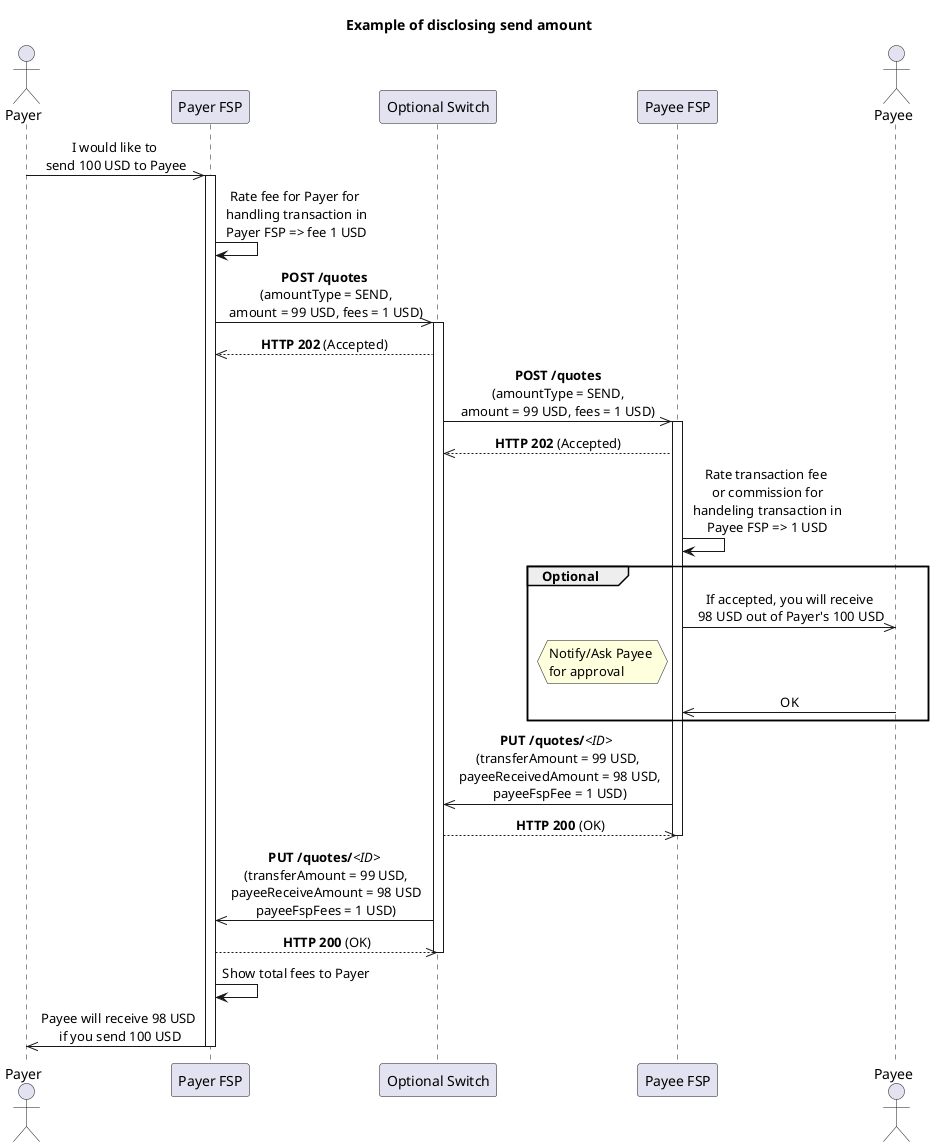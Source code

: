 /'*****
 License
 --------------
 Copyright © 2017 Bill & Melinda Gates Foundation
 The Mojaloop files are made available by the Bill & Melinda Gates Foundation under the Apache License, Version 2.0 (the "License") and you may not use these files except in compliance with the License. You may obtain a copy of the License at
 http://www.apache.org/licenses/LICENSE-2.0
 Unless required by applicable law or agreed to in writing, the Mojaloop files are distributed on an "AS IS" BASIS, WITHOUT WARRANTIES OR CONDITIONS OF ANY KIND, either express or implied. See the License for the specific language governing permissions and limitations under the License.
 Contributors
 --------------
 This is the official list of the Mojaloop project contributors for this file.
 Names of the original copyright holders (individuals or organizations)
 should be listed with a '*' in the first column. People who have
 contributed from an organization can be listed under the organization
 that actually holds the copyright for their contributions (see the
 Gates Foundation organization for an example). Those individuals should have
 their names indented and be marked with a '-'. Email address can be added
 optionally within square brackets <email>.
 * Gates Foundation
 - Name Surname <name.surname@gatesfoundation.com>

 * Henk Kodde <henk.kodde@modusbox.com>
 --------------
 ******'/

@startuml
' declaring skinparam
skinparam sequenceMessageAlign center

' declare title
title Example of disclosing send amount

' Actor Keys:
' participant - FSP or Switch

' declare actors
Actor "Payer" as Payer
participant "Payer FSP" as PayerFSP
participant "Optional Switch" as OPTSWITCH
participant "Payee FSP" as PayeeFSP
Actor "Payee" as Payee

' start flow

'activate Payer
Payer ->> PayerFSP: I would like to \nsend 100 USD to Payee
activate PayerFSP
PayerFSP -> PayerFSP: Rate fee for Payer for\n handling transaction in\n Payer FSP => fee 1 USD
PayerFSP ->> OPTSWITCH: **POST /quotes**\n (amountType = SEND,\n amount = 99 USD, fees = 1 USD)
activate OPTSWITCH
PayerFSP <<-- OPTSWITCH: **HTTP 202** (Accepted)
OPTSWITCH ->> PayeeFSP: **POST /quotes**\n(amountType = SEND,\namount = 99 USD, fees = 1 USD)
activate PayeeFSP
OPTSWITCH <<-- PayeeFSP: **HTTP 202** (Accepted)
PayeeFSP -> PayeeFSP: Rate transaction fee\n or commission for\n handeling transaction in\n Payee FSP => 1 USD
group Optional
PayeeFSP ->> Payee: If accepted, you will receive\n 98 USD out of Payer's 100 USD
hnote left of PayeeFSP
    Notify/Ask Payee 
    for approval
end note
PayeeFSP <<- Payee: OK
end
OPTSWITCH <<- PayeeFSP: **PUT /quotes/**<i><ID></i> \n(transferAmount = 99 USD,\n payeeReceivedAmount = 98 USD,\n payeeFspFee = 1 USD)
OPTSWITCH -->> PayeeFSP: **HTTP 200** (OK)
deactivate PayeeFSP
PayerFSP <<- OPTSWITCH: **PUT /quotes/**<i><ID></i>\n (transferAmount = 99 USD,\n payeeReceiveAmount = 98 USD\n payeeFspFees = 1 USD)
PayerFSP -->> OPTSWITCH: **HTTP 200** (OK)
deactivate OPTSWITCH
PayerFSP -> PayerFSP: Show total fees to Payer
PayerFSP ->> Payer: Payee will receive 98 USD\n if you send 100 USD
deactivate PayerFSP
'deactivate Payer
@enduml
